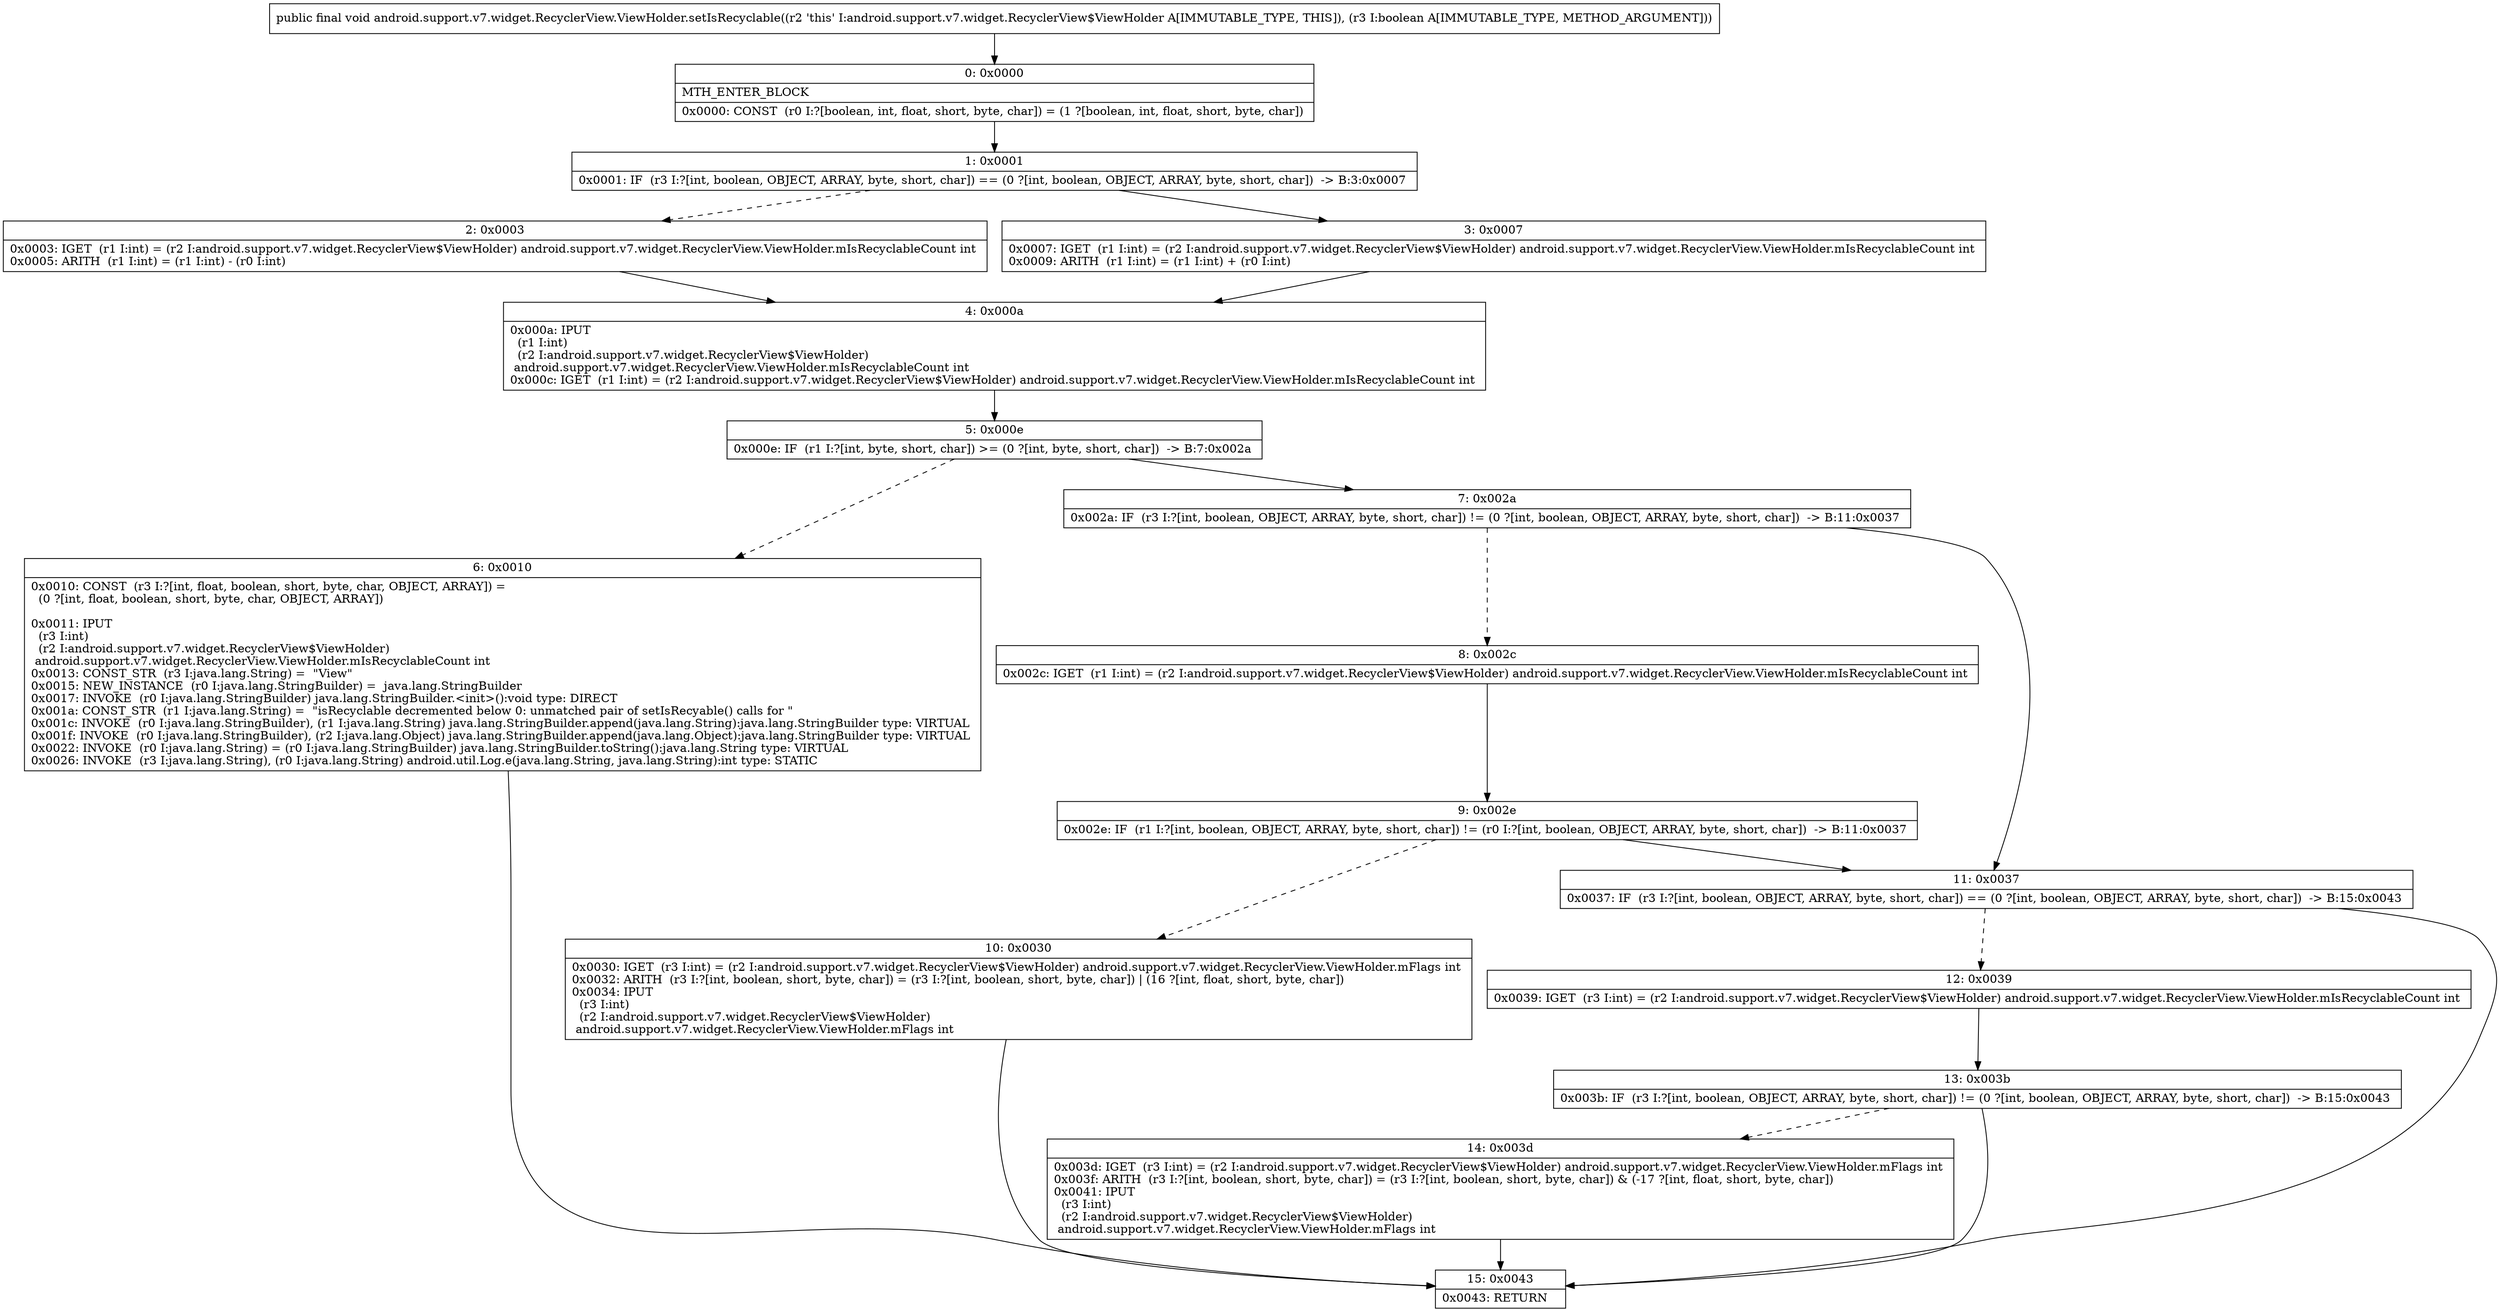 digraph "CFG forandroid.support.v7.widget.RecyclerView.ViewHolder.setIsRecyclable(Z)V" {
Node_0 [shape=record,label="{0\:\ 0x0000|MTH_ENTER_BLOCK\l|0x0000: CONST  (r0 I:?[boolean, int, float, short, byte, char]) = (1 ?[boolean, int, float, short, byte, char]) \l}"];
Node_1 [shape=record,label="{1\:\ 0x0001|0x0001: IF  (r3 I:?[int, boolean, OBJECT, ARRAY, byte, short, char]) == (0 ?[int, boolean, OBJECT, ARRAY, byte, short, char])  \-\> B:3:0x0007 \l}"];
Node_2 [shape=record,label="{2\:\ 0x0003|0x0003: IGET  (r1 I:int) = (r2 I:android.support.v7.widget.RecyclerView$ViewHolder) android.support.v7.widget.RecyclerView.ViewHolder.mIsRecyclableCount int \l0x0005: ARITH  (r1 I:int) = (r1 I:int) \- (r0 I:int) \l}"];
Node_3 [shape=record,label="{3\:\ 0x0007|0x0007: IGET  (r1 I:int) = (r2 I:android.support.v7.widget.RecyclerView$ViewHolder) android.support.v7.widget.RecyclerView.ViewHolder.mIsRecyclableCount int \l0x0009: ARITH  (r1 I:int) = (r1 I:int) + (r0 I:int) \l}"];
Node_4 [shape=record,label="{4\:\ 0x000a|0x000a: IPUT  \l  (r1 I:int)\l  (r2 I:android.support.v7.widget.RecyclerView$ViewHolder)\l android.support.v7.widget.RecyclerView.ViewHolder.mIsRecyclableCount int \l0x000c: IGET  (r1 I:int) = (r2 I:android.support.v7.widget.RecyclerView$ViewHolder) android.support.v7.widget.RecyclerView.ViewHolder.mIsRecyclableCount int \l}"];
Node_5 [shape=record,label="{5\:\ 0x000e|0x000e: IF  (r1 I:?[int, byte, short, char]) \>= (0 ?[int, byte, short, char])  \-\> B:7:0x002a \l}"];
Node_6 [shape=record,label="{6\:\ 0x0010|0x0010: CONST  (r3 I:?[int, float, boolean, short, byte, char, OBJECT, ARRAY]) = \l  (0 ?[int, float, boolean, short, byte, char, OBJECT, ARRAY])\l \l0x0011: IPUT  \l  (r3 I:int)\l  (r2 I:android.support.v7.widget.RecyclerView$ViewHolder)\l android.support.v7.widget.RecyclerView.ViewHolder.mIsRecyclableCount int \l0x0013: CONST_STR  (r3 I:java.lang.String) =  \"View\" \l0x0015: NEW_INSTANCE  (r0 I:java.lang.StringBuilder) =  java.lang.StringBuilder \l0x0017: INVOKE  (r0 I:java.lang.StringBuilder) java.lang.StringBuilder.\<init\>():void type: DIRECT \l0x001a: CONST_STR  (r1 I:java.lang.String) =  \"isRecyclable decremented below 0: unmatched pair of setIsRecyable() calls for \" \l0x001c: INVOKE  (r0 I:java.lang.StringBuilder), (r1 I:java.lang.String) java.lang.StringBuilder.append(java.lang.String):java.lang.StringBuilder type: VIRTUAL \l0x001f: INVOKE  (r0 I:java.lang.StringBuilder), (r2 I:java.lang.Object) java.lang.StringBuilder.append(java.lang.Object):java.lang.StringBuilder type: VIRTUAL \l0x0022: INVOKE  (r0 I:java.lang.String) = (r0 I:java.lang.StringBuilder) java.lang.StringBuilder.toString():java.lang.String type: VIRTUAL \l0x0026: INVOKE  (r3 I:java.lang.String), (r0 I:java.lang.String) android.util.Log.e(java.lang.String, java.lang.String):int type: STATIC \l}"];
Node_7 [shape=record,label="{7\:\ 0x002a|0x002a: IF  (r3 I:?[int, boolean, OBJECT, ARRAY, byte, short, char]) != (0 ?[int, boolean, OBJECT, ARRAY, byte, short, char])  \-\> B:11:0x0037 \l}"];
Node_8 [shape=record,label="{8\:\ 0x002c|0x002c: IGET  (r1 I:int) = (r2 I:android.support.v7.widget.RecyclerView$ViewHolder) android.support.v7.widget.RecyclerView.ViewHolder.mIsRecyclableCount int \l}"];
Node_9 [shape=record,label="{9\:\ 0x002e|0x002e: IF  (r1 I:?[int, boolean, OBJECT, ARRAY, byte, short, char]) != (r0 I:?[int, boolean, OBJECT, ARRAY, byte, short, char])  \-\> B:11:0x0037 \l}"];
Node_10 [shape=record,label="{10\:\ 0x0030|0x0030: IGET  (r3 I:int) = (r2 I:android.support.v7.widget.RecyclerView$ViewHolder) android.support.v7.widget.RecyclerView.ViewHolder.mFlags int \l0x0032: ARITH  (r3 I:?[int, boolean, short, byte, char]) = (r3 I:?[int, boolean, short, byte, char]) \| (16 ?[int, float, short, byte, char]) \l0x0034: IPUT  \l  (r3 I:int)\l  (r2 I:android.support.v7.widget.RecyclerView$ViewHolder)\l android.support.v7.widget.RecyclerView.ViewHolder.mFlags int \l}"];
Node_11 [shape=record,label="{11\:\ 0x0037|0x0037: IF  (r3 I:?[int, boolean, OBJECT, ARRAY, byte, short, char]) == (0 ?[int, boolean, OBJECT, ARRAY, byte, short, char])  \-\> B:15:0x0043 \l}"];
Node_12 [shape=record,label="{12\:\ 0x0039|0x0039: IGET  (r3 I:int) = (r2 I:android.support.v7.widget.RecyclerView$ViewHolder) android.support.v7.widget.RecyclerView.ViewHolder.mIsRecyclableCount int \l}"];
Node_13 [shape=record,label="{13\:\ 0x003b|0x003b: IF  (r3 I:?[int, boolean, OBJECT, ARRAY, byte, short, char]) != (0 ?[int, boolean, OBJECT, ARRAY, byte, short, char])  \-\> B:15:0x0043 \l}"];
Node_14 [shape=record,label="{14\:\ 0x003d|0x003d: IGET  (r3 I:int) = (r2 I:android.support.v7.widget.RecyclerView$ViewHolder) android.support.v7.widget.RecyclerView.ViewHolder.mFlags int \l0x003f: ARITH  (r3 I:?[int, boolean, short, byte, char]) = (r3 I:?[int, boolean, short, byte, char]) & (\-17 ?[int, float, short, byte, char]) \l0x0041: IPUT  \l  (r3 I:int)\l  (r2 I:android.support.v7.widget.RecyclerView$ViewHolder)\l android.support.v7.widget.RecyclerView.ViewHolder.mFlags int \l}"];
Node_15 [shape=record,label="{15\:\ 0x0043|0x0043: RETURN   \l}"];
MethodNode[shape=record,label="{public final void android.support.v7.widget.RecyclerView.ViewHolder.setIsRecyclable((r2 'this' I:android.support.v7.widget.RecyclerView$ViewHolder A[IMMUTABLE_TYPE, THIS]), (r3 I:boolean A[IMMUTABLE_TYPE, METHOD_ARGUMENT])) }"];
MethodNode -> Node_0;
Node_0 -> Node_1;
Node_1 -> Node_2[style=dashed];
Node_1 -> Node_3;
Node_2 -> Node_4;
Node_3 -> Node_4;
Node_4 -> Node_5;
Node_5 -> Node_6[style=dashed];
Node_5 -> Node_7;
Node_6 -> Node_15;
Node_7 -> Node_8[style=dashed];
Node_7 -> Node_11;
Node_8 -> Node_9;
Node_9 -> Node_10[style=dashed];
Node_9 -> Node_11;
Node_10 -> Node_15;
Node_11 -> Node_12[style=dashed];
Node_11 -> Node_15;
Node_12 -> Node_13;
Node_13 -> Node_14[style=dashed];
Node_13 -> Node_15;
Node_14 -> Node_15;
}

